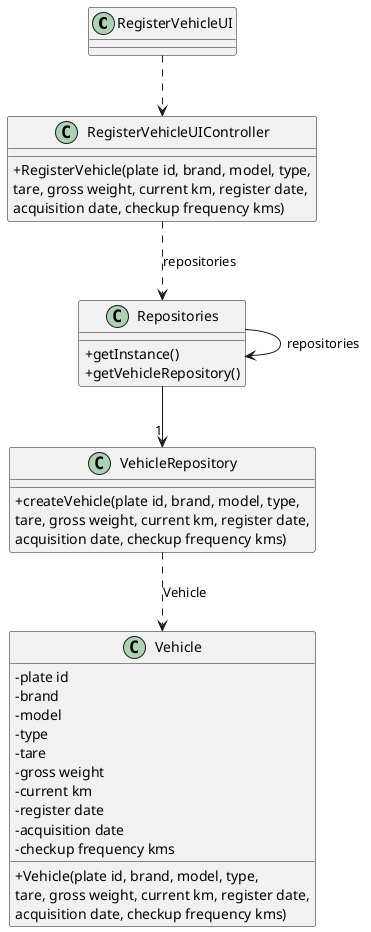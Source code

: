 @startuml
'skinparam monochrome true
skinparam packageStyle rectangle
skinparam shadowing false
skinparam linetype polyline
'skinparam linetype orto

skinparam classAttributeIconSize 0

'left to right direction

class RegisterVehicleUI{

}

class RegisterVehicleUIController{
    +RegisterVehicle(plate id, brand, model, type,\ntare, gross weight, current km, register date,\nacquisition date, checkup frequency kms)
}

class Repositories{
    +getInstance()
    +getVehicleRepository()
}

class VehicleRepository{
    +createVehicle(plate id, brand, model, type,\ntare, gross weight, current km, register date,\nacquisition date, checkup frequency kms)
}

class Vehicle{
    -plate id
    -brand
    -model
    -type
    -tare
    -gross weight
    -current km
    -register date
    -acquisition date
    -checkup frequency kms
    +Vehicle(plate id, brand, model, type,\ntare, gross weight, current km, register date,\nacquisition date, checkup frequency kms)
}

RegisterVehicleUI ..> RegisterVehicleUIController
RegisterVehicleUIController ..> Repositories : repositories
Repositories --> Repositories : repositories
Repositories --> "1" VehicleRepository
VehicleRepository ..> Vehicle : Vehicle

@enduml